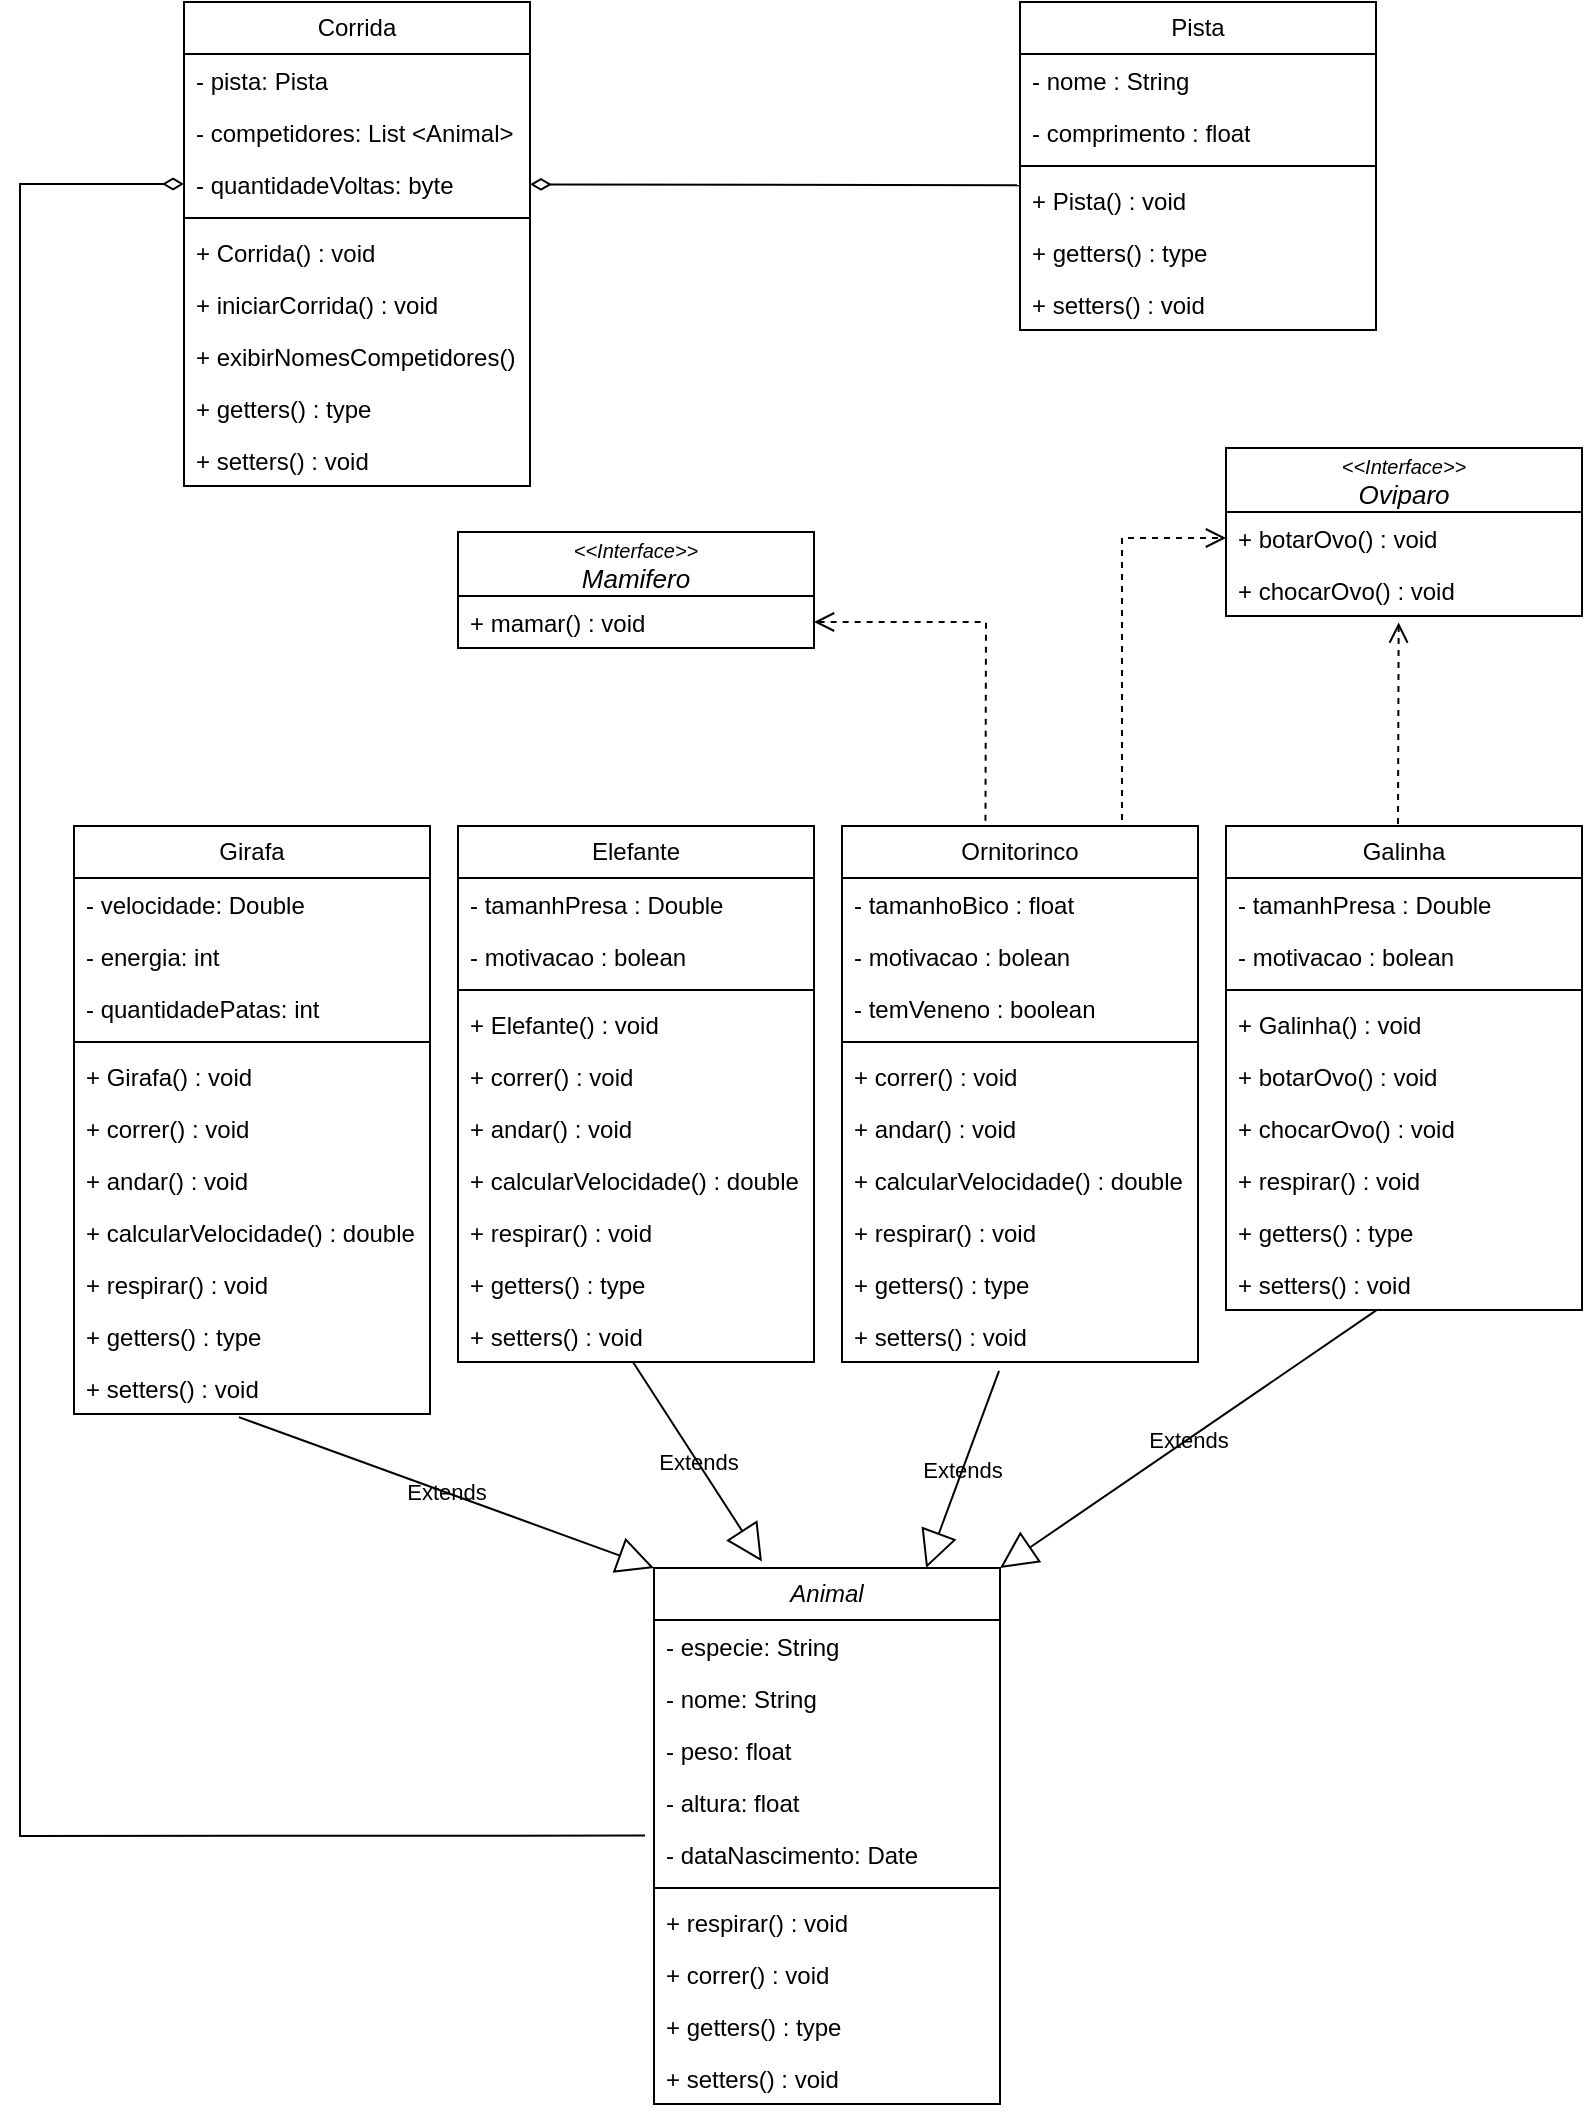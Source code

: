 <mxfile version="21.5.0" type="github">
  <diagram name="Página-1" id="-nt99E7DfNi-NXTgd74f">
    <mxGraphModel dx="907" dy="642" grid="0" gridSize="10" guides="1" tooltips="1" connect="1" arrows="1" fold="1" page="1" pageScale="1" pageWidth="827" pageHeight="1169" math="0" shadow="0">
      <root>
        <mxCell id="0" />
        <mxCell id="1" parent="0" />
        <mxCell id="qIQ-9YCfnK04-uhMg4X3-2" value="Corrida" style="swimlane;fontStyle=0;childLayout=stackLayout;horizontal=1;startSize=26;fillColor=none;horizontalStack=0;resizeParent=1;resizeParentMax=0;resizeLast=0;collapsible=1;marginBottom=0;whiteSpace=wrap;html=1;" vertex="1" parent="1">
          <mxGeometry x="94" y="12" width="173" height="242" as="geometry" />
        </mxCell>
        <mxCell id="qIQ-9YCfnK04-uhMg4X3-3" value="- pista: Pista" style="text;strokeColor=none;fillColor=none;align=left;verticalAlign=top;spacingLeft=4;spacingRight=4;overflow=hidden;rotatable=0;points=[[0,0.5],[1,0.5]];portConstraint=eastwest;whiteSpace=wrap;html=1;" vertex="1" parent="qIQ-9YCfnK04-uhMg4X3-2">
          <mxGeometry y="26" width="173" height="26" as="geometry" />
        </mxCell>
        <mxCell id="qIQ-9YCfnK04-uhMg4X3-4" value="- competidores: List &amp;lt;Animal&amp;gt;" style="text;strokeColor=none;fillColor=none;align=left;verticalAlign=top;spacingLeft=4;spacingRight=4;overflow=hidden;rotatable=0;points=[[0,0.5],[1,0.5]];portConstraint=eastwest;whiteSpace=wrap;html=1;" vertex="1" parent="qIQ-9YCfnK04-uhMg4X3-2">
          <mxGeometry y="52" width="173" height="26" as="geometry" />
        </mxCell>
        <mxCell id="qIQ-9YCfnK04-uhMg4X3-5" value="- quantidadeVoltas: byte" style="text;strokeColor=none;fillColor=none;align=left;verticalAlign=top;spacingLeft=4;spacingRight=4;overflow=hidden;rotatable=0;points=[[0,0.5],[1,0.5]];portConstraint=eastwest;whiteSpace=wrap;html=1;" vertex="1" parent="qIQ-9YCfnK04-uhMg4X3-2">
          <mxGeometry y="78" width="173" height="26" as="geometry" />
        </mxCell>
        <mxCell id="qIQ-9YCfnK04-uhMg4X3-8" value="" style="line;strokeWidth=1;fillColor=none;align=left;verticalAlign=middle;spacingTop=-1;spacingLeft=3;spacingRight=3;rotatable=0;labelPosition=right;points=[];portConstraint=eastwest;strokeColor=inherit;" vertex="1" parent="qIQ-9YCfnK04-uhMg4X3-2">
          <mxGeometry y="104" width="173" height="8" as="geometry" />
        </mxCell>
        <mxCell id="qIQ-9YCfnK04-uhMg4X3-17" value="+ Corrida()&amp;nbsp;: void" style="text;strokeColor=none;fillColor=none;align=left;verticalAlign=top;spacingLeft=4;spacingRight=4;overflow=hidden;rotatable=0;points=[[0,0.5],[1,0.5]];portConstraint=eastwest;whiteSpace=wrap;html=1;" vertex="1" parent="qIQ-9YCfnK04-uhMg4X3-2">
          <mxGeometry y="112" width="173" height="26" as="geometry" />
        </mxCell>
        <mxCell id="qIQ-9YCfnK04-uhMg4X3-18" value="+ iniciarCorrida()&amp;nbsp;: void" style="text;strokeColor=none;fillColor=none;align=left;verticalAlign=top;spacingLeft=4;spacingRight=4;overflow=hidden;rotatable=0;points=[[0,0.5],[1,0.5]];portConstraint=eastwest;whiteSpace=wrap;html=1;" vertex="1" parent="qIQ-9YCfnK04-uhMg4X3-2">
          <mxGeometry y="138" width="173" height="26" as="geometry" />
        </mxCell>
        <mxCell id="qIQ-9YCfnK04-uhMg4X3-25" value="+ exibirNomesCompetidores()" style="text;strokeColor=none;fillColor=none;align=left;verticalAlign=top;spacingLeft=4;spacingRight=4;overflow=hidden;rotatable=0;points=[[0,0.5],[1,0.5]];portConstraint=eastwest;whiteSpace=wrap;html=1;" vertex="1" parent="qIQ-9YCfnK04-uhMg4X3-2">
          <mxGeometry y="164" width="173" height="26" as="geometry" />
        </mxCell>
        <mxCell id="qIQ-9YCfnK04-uhMg4X3-26" value="+ getters()&amp;nbsp;: type" style="text;strokeColor=none;fillColor=none;align=left;verticalAlign=top;spacingLeft=4;spacingRight=4;overflow=hidden;rotatable=0;points=[[0,0.5],[1,0.5]];portConstraint=eastwest;whiteSpace=wrap;html=1;" vertex="1" parent="qIQ-9YCfnK04-uhMg4X3-2">
          <mxGeometry y="190" width="173" height="26" as="geometry" />
        </mxCell>
        <mxCell id="qIQ-9YCfnK04-uhMg4X3-27" value="+ setters()&amp;nbsp;: void" style="text;strokeColor=none;fillColor=none;align=left;verticalAlign=top;spacingLeft=4;spacingRight=4;overflow=hidden;rotatable=0;points=[[0,0.5],[1,0.5]];portConstraint=eastwest;whiteSpace=wrap;html=1;" vertex="1" parent="qIQ-9YCfnK04-uhMg4X3-2">
          <mxGeometry y="216" width="173" height="26" as="geometry" />
        </mxCell>
        <mxCell id="qIQ-9YCfnK04-uhMg4X3-28" value="&lt;i&gt;Animal&lt;/i&gt;" style="swimlane;fontStyle=0;childLayout=stackLayout;horizontal=1;startSize=26;fillColor=none;horizontalStack=0;resizeParent=1;resizeParentMax=0;resizeLast=0;collapsible=1;marginBottom=0;whiteSpace=wrap;html=1;" vertex="1" parent="1">
          <mxGeometry x="329" y="795" width="173" height="268" as="geometry" />
        </mxCell>
        <mxCell id="qIQ-9YCfnK04-uhMg4X3-29" value="- especie: String" style="text;strokeColor=none;fillColor=none;align=left;verticalAlign=top;spacingLeft=4;spacingRight=4;overflow=hidden;rotatable=0;points=[[0,0.5],[1,0.5]];portConstraint=eastwest;whiteSpace=wrap;html=1;" vertex="1" parent="qIQ-9YCfnK04-uhMg4X3-28">
          <mxGeometry y="26" width="173" height="26" as="geometry" />
        </mxCell>
        <mxCell id="qIQ-9YCfnK04-uhMg4X3-30" value="- nome: String" style="text;strokeColor=none;fillColor=none;align=left;verticalAlign=top;spacingLeft=4;spacingRight=4;overflow=hidden;rotatable=0;points=[[0,0.5],[1,0.5]];portConstraint=eastwest;whiteSpace=wrap;html=1;" vertex="1" parent="qIQ-9YCfnK04-uhMg4X3-28">
          <mxGeometry y="52" width="173" height="26" as="geometry" />
        </mxCell>
        <mxCell id="qIQ-9YCfnK04-uhMg4X3-31" value="- peso: float" style="text;strokeColor=none;fillColor=none;align=left;verticalAlign=top;spacingLeft=4;spacingRight=4;overflow=hidden;rotatable=0;points=[[0,0.5],[1,0.5]];portConstraint=eastwest;whiteSpace=wrap;html=1;" vertex="1" parent="qIQ-9YCfnK04-uhMg4X3-28">
          <mxGeometry y="78" width="173" height="26" as="geometry" />
        </mxCell>
        <mxCell id="qIQ-9YCfnK04-uhMg4X3-33" value="- altura: float" style="text;strokeColor=none;fillColor=none;align=left;verticalAlign=top;spacingLeft=4;spacingRight=4;overflow=hidden;rotatable=0;points=[[0,0.5],[1,0.5]];portConstraint=eastwest;whiteSpace=wrap;html=1;" vertex="1" parent="qIQ-9YCfnK04-uhMg4X3-28">
          <mxGeometry y="104" width="173" height="26" as="geometry" />
        </mxCell>
        <mxCell id="qIQ-9YCfnK04-uhMg4X3-34" value="- dataNascimento: Date" style="text;strokeColor=none;fillColor=none;align=left;verticalAlign=top;spacingLeft=4;spacingRight=4;overflow=hidden;rotatable=0;points=[[0,0.5],[1,0.5]];portConstraint=eastwest;whiteSpace=wrap;html=1;" vertex="1" parent="qIQ-9YCfnK04-uhMg4X3-28">
          <mxGeometry y="130" width="173" height="26" as="geometry" />
        </mxCell>
        <mxCell id="qIQ-9YCfnK04-uhMg4X3-32" value="" style="line;strokeWidth=1;fillColor=none;align=left;verticalAlign=middle;spacingTop=-1;spacingLeft=3;spacingRight=3;rotatable=0;labelPosition=right;points=[];portConstraint=eastwest;strokeColor=inherit;" vertex="1" parent="qIQ-9YCfnK04-uhMg4X3-28">
          <mxGeometry y="156" width="173" height="8" as="geometry" />
        </mxCell>
        <mxCell id="qIQ-9YCfnK04-uhMg4X3-35" value="+ respirar()&amp;nbsp;: void" style="text;strokeColor=none;fillColor=none;align=left;verticalAlign=top;spacingLeft=4;spacingRight=4;overflow=hidden;rotatable=0;points=[[0,0.5],[1,0.5]];portConstraint=eastwest;whiteSpace=wrap;html=1;" vertex="1" parent="qIQ-9YCfnK04-uhMg4X3-28">
          <mxGeometry y="164" width="173" height="26" as="geometry" />
        </mxCell>
        <mxCell id="qIQ-9YCfnK04-uhMg4X3-36" value="+ correr()&amp;nbsp;: void" style="text;strokeColor=none;fillColor=none;align=left;verticalAlign=top;spacingLeft=4;spacingRight=4;overflow=hidden;rotatable=0;points=[[0,0.5],[1,0.5]];portConstraint=eastwest;whiteSpace=wrap;html=1;" vertex="1" parent="qIQ-9YCfnK04-uhMg4X3-28">
          <mxGeometry y="190" width="173" height="26" as="geometry" />
        </mxCell>
        <mxCell id="qIQ-9YCfnK04-uhMg4X3-37" value="+ getters() : type" style="text;strokeColor=none;fillColor=none;align=left;verticalAlign=top;spacingLeft=4;spacingRight=4;overflow=hidden;rotatable=0;points=[[0,0.5],[1,0.5]];portConstraint=eastwest;whiteSpace=wrap;html=1;" vertex="1" parent="qIQ-9YCfnK04-uhMg4X3-28">
          <mxGeometry y="216" width="173" height="26" as="geometry" />
        </mxCell>
        <mxCell id="qIQ-9YCfnK04-uhMg4X3-38" value="+ setters()&amp;nbsp;: void" style="text;strokeColor=none;fillColor=none;align=left;verticalAlign=top;spacingLeft=4;spacingRight=4;overflow=hidden;rotatable=0;points=[[0,0.5],[1,0.5]];portConstraint=eastwest;whiteSpace=wrap;html=1;" vertex="1" parent="qIQ-9YCfnK04-uhMg4X3-28">
          <mxGeometry y="242" width="173" height="26" as="geometry" />
        </mxCell>
        <mxCell id="qIQ-9YCfnK04-uhMg4X3-39" value="Girafa" style="swimlane;fontStyle=0;childLayout=stackLayout;horizontal=1;startSize=26;fillColor=none;horizontalStack=0;resizeParent=1;resizeParentMax=0;resizeLast=0;collapsible=1;marginBottom=0;whiteSpace=wrap;html=1;" vertex="1" parent="1">
          <mxGeometry x="39" y="424" width="178" height="294" as="geometry" />
        </mxCell>
        <mxCell id="qIQ-9YCfnK04-uhMg4X3-40" value="- velocidade: Double" style="text;strokeColor=none;fillColor=none;align=left;verticalAlign=top;spacingLeft=4;spacingRight=4;overflow=hidden;rotatable=0;points=[[0,0.5],[1,0.5]];portConstraint=eastwest;whiteSpace=wrap;html=1;" vertex="1" parent="qIQ-9YCfnK04-uhMg4X3-39">
          <mxGeometry y="26" width="178" height="26" as="geometry" />
        </mxCell>
        <mxCell id="qIQ-9YCfnK04-uhMg4X3-41" value="- energia: int" style="text;strokeColor=none;fillColor=none;align=left;verticalAlign=top;spacingLeft=4;spacingRight=4;overflow=hidden;rotatable=0;points=[[0,0.5],[1,0.5]];portConstraint=eastwest;whiteSpace=wrap;html=1;" vertex="1" parent="qIQ-9YCfnK04-uhMg4X3-39">
          <mxGeometry y="52" width="178" height="26" as="geometry" />
        </mxCell>
        <mxCell id="qIQ-9YCfnK04-uhMg4X3-42" value="- quantidadePatas: int" style="text;strokeColor=none;fillColor=none;align=left;verticalAlign=top;spacingLeft=4;spacingRight=4;overflow=hidden;rotatable=0;points=[[0,0.5],[1,0.5]];portConstraint=eastwest;whiteSpace=wrap;html=1;" vertex="1" parent="qIQ-9YCfnK04-uhMg4X3-39">
          <mxGeometry y="78" width="178" height="26" as="geometry" />
        </mxCell>
        <mxCell id="qIQ-9YCfnK04-uhMg4X3-43" value="" style="line;strokeWidth=1;fillColor=none;align=left;verticalAlign=middle;spacingTop=-1;spacingLeft=3;spacingRight=3;rotatable=0;labelPosition=right;points=[];portConstraint=eastwest;strokeColor=inherit;" vertex="1" parent="qIQ-9YCfnK04-uhMg4X3-39">
          <mxGeometry y="104" width="178" height="8" as="geometry" />
        </mxCell>
        <mxCell id="qIQ-9YCfnK04-uhMg4X3-44" value="+ Girafa()&amp;nbsp;: void" style="text;strokeColor=none;fillColor=none;align=left;verticalAlign=top;spacingLeft=4;spacingRight=4;overflow=hidden;rotatable=0;points=[[0,0.5],[1,0.5]];portConstraint=eastwest;whiteSpace=wrap;html=1;" vertex="1" parent="qIQ-9YCfnK04-uhMg4X3-39">
          <mxGeometry y="112" width="178" height="26" as="geometry" />
        </mxCell>
        <mxCell id="qIQ-9YCfnK04-uhMg4X3-45" value="+ correr()&amp;nbsp;: void" style="text;strokeColor=none;fillColor=none;align=left;verticalAlign=top;spacingLeft=4;spacingRight=4;overflow=hidden;rotatable=0;points=[[0,0.5],[1,0.5]];portConstraint=eastwest;whiteSpace=wrap;html=1;" vertex="1" parent="qIQ-9YCfnK04-uhMg4X3-39">
          <mxGeometry y="138" width="178" height="26" as="geometry" />
        </mxCell>
        <mxCell id="qIQ-9YCfnK04-uhMg4X3-46" value="+ andar() : void" style="text;strokeColor=none;fillColor=none;align=left;verticalAlign=top;spacingLeft=4;spacingRight=4;overflow=hidden;rotatable=0;points=[[0,0.5],[1,0.5]];portConstraint=eastwest;whiteSpace=wrap;html=1;" vertex="1" parent="qIQ-9YCfnK04-uhMg4X3-39">
          <mxGeometry y="164" width="178" height="26" as="geometry" />
        </mxCell>
        <mxCell id="qIQ-9YCfnK04-uhMg4X3-47" value="+ calcularVelocidade() : double" style="text;strokeColor=none;fillColor=none;align=left;verticalAlign=top;spacingLeft=4;spacingRight=4;overflow=hidden;rotatable=0;points=[[0,0.5],[1,0.5]];portConstraint=eastwest;whiteSpace=wrap;html=1;" vertex="1" parent="qIQ-9YCfnK04-uhMg4X3-39">
          <mxGeometry y="190" width="178" height="26" as="geometry" />
        </mxCell>
        <mxCell id="qIQ-9YCfnK04-uhMg4X3-48" value="+ respirar()&amp;nbsp;: void" style="text;strokeColor=none;fillColor=none;align=left;verticalAlign=top;spacingLeft=4;spacingRight=4;overflow=hidden;rotatable=0;points=[[0,0.5],[1,0.5]];portConstraint=eastwest;whiteSpace=wrap;html=1;" vertex="1" parent="qIQ-9YCfnK04-uhMg4X3-39">
          <mxGeometry y="216" width="178" height="26" as="geometry" />
        </mxCell>
        <mxCell id="qIQ-9YCfnK04-uhMg4X3-61" value="+ getters()&amp;nbsp;: type" style="text;strokeColor=none;fillColor=none;align=left;verticalAlign=top;spacingLeft=4;spacingRight=4;overflow=hidden;rotatable=0;points=[[0,0.5],[1,0.5]];portConstraint=eastwest;whiteSpace=wrap;html=1;" vertex="1" parent="qIQ-9YCfnK04-uhMg4X3-39">
          <mxGeometry y="242" width="178" height="26" as="geometry" />
        </mxCell>
        <mxCell id="qIQ-9YCfnK04-uhMg4X3-62" value="+ setters()&amp;nbsp;: void" style="text;strokeColor=none;fillColor=none;align=left;verticalAlign=top;spacingLeft=4;spacingRight=4;overflow=hidden;rotatable=0;points=[[0,0.5],[1,0.5]];portConstraint=eastwest;whiteSpace=wrap;html=1;" vertex="1" parent="qIQ-9YCfnK04-uhMg4X3-39">
          <mxGeometry y="268" width="178" height="26" as="geometry" />
        </mxCell>
        <mxCell id="qIQ-9YCfnK04-uhMg4X3-49" value="Elefante" style="swimlane;fontStyle=0;childLayout=stackLayout;horizontal=1;startSize=26;fillColor=none;horizontalStack=0;resizeParent=1;resizeParentMax=0;resizeLast=0;collapsible=1;marginBottom=0;whiteSpace=wrap;html=1;" vertex="1" parent="1">
          <mxGeometry x="231" y="424" width="178" height="268" as="geometry" />
        </mxCell>
        <mxCell id="qIQ-9YCfnK04-uhMg4X3-50" value="- tamanhPresa : Double" style="text;strokeColor=none;fillColor=none;align=left;verticalAlign=top;spacingLeft=4;spacingRight=4;overflow=hidden;rotatable=0;points=[[0,0.5],[1,0.5]];portConstraint=eastwest;whiteSpace=wrap;html=1;" vertex="1" parent="qIQ-9YCfnK04-uhMg4X3-49">
          <mxGeometry y="26" width="178" height="26" as="geometry" />
        </mxCell>
        <mxCell id="qIQ-9YCfnK04-uhMg4X3-51" value="- motivacao : bolean" style="text;strokeColor=none;fillColor=none;align=left;verticalAlign=top;spacingLeft=4;spacingRight=4;overflow=hidden;rotatable=0;points=[[0,0.5],[1,0.5]];portConstraint=eastwest;whiteSpace=wrap;html=1;" vertex="1" parent="qIQ-9YCfnK04-uhMg4X3-49">
          <mxGeometry y="52" width="178" height="26" as="geometry" />
        </mxCell>
        <mxCell id="qIQ-9YCfnK04-uhMg4X3-53" value="" style="line;strokeWidth=1;fillColor=none;align=left;verticalAlign=middle;spacingTop=-1;spacingLeft=3;spacingRight=3;rotatable=0;labelPosition=right;points=[];portConstraint=eastwest;strokeColor=inherit;" vertex="1" parent="qIQ-9YCfnK04-uhMg4X3-49">
          <mxGeometry y="78" width="178" height="8" as="geometry" />
        </mxCell>
        <mxCell id="qIQ-9YCfnK04-uhMg4X3-54" value="+ Elefante()&amp;nbsp;: void" style="text;strokeColor=none;fillColor=none;align=left;verticalAlign=top;spacingLeft=4;spacingRight=4;overflow=hidden;rotatable=0;points=[[0,0.5],[1,0.5]];portConstraint=eastwest;whiteSpace=wrap;html=1;" vertex="1" parent="qIQ-9YCfnK04-uhMg4X3-49">
          <mxGeometry y="86" width="178" height="26" as="geometry" />
        </mxCell>
        <mxCell id="qIQ-9YCfnK04-uhMg4X3-55" value="+ correr()&amp;nbsp;: void" style="text;strokeColor=none;fillColor=none;align=left;verticalAlign=top;spacingLeft=4;spacingRight=4;overflow=hidden;rotatable=0;points=[[0,0.5],[1,0.5]];portConstraint=eastwest;whiteSpace=wrap;html=1;" vertex="1" parent="qIQ-9YCfnK04-uhMg4X3-49">
          <mxGeometry y="112" width="178" height="26" as="geometry" />
        </mxCell>
        <mxCell id="qIQ-9YCfnK04-uhMg4X3-56" value="+ andar() : void" style="text;strokeColor=none;fillColor=none;align=left;verticalAlign=top;spacingLeft=4;spacingRight=4;overflow=hidden;rotatable=0;points=[[0,0.5],[1,0.5]];portConstraint=eastwest;whiteSpace=wrap;html=1;" vertex="1" parent="qIQ-9YCfnK04-uhMg4X3-49">
          <mxGeometry y="138" width="178" height="26" as="geometry" />
        </mxCell>
        <mxCell id="qIQ-9YCfnK04-uhMg4X3-57" value="+ calcularVelocidade() : double" style="text;strokeColor=none;fillColor=none;align=left;verticalAlign=top;spacingLeft=4;spacingRight=4;overflow=hidden;rotatable=0;points=[[0,0.5],[1,0.5]];portConstraint=eastwest;whiteSpace=wrap;html=1;" vertex="1" parent="qIQ-9YCfnK04-uhMg4X3-49">
          <mxGeometry y="164" width="178" height="26" as="geometry" />
        </mxCell>
        <mxCell id="qIQ-9YCfnK04-uhMg4X3-58" value="+ respirar()&amp;nbsp;: void" style="text;strokeColor=none;fillColor=none;align=left;verticalAlign=top;spacingLeft=4;spacingRight=4;overflow=hidden;rotatable=0;points=[[0,0.5],[1,0.5]];portConstraint=eastwest;whiteSpace=wrap;html=1;" vertex="1" parent="qIQ-9YCfnK04-uhMg4X3-49">
          <mxGeometry y="190" width="178" height="26" as="geometry" />
        </mxCell>
        <mxCell id="qIQ-9YCfnK04-uhMg4X3-59" value="+ getters()&amp;nbsp;: type" style="text;strokeColor=none;fillColor=none;align=left;verticalAlign=top;spacingLeft=4;spacingRight=4;overflow=hidden;rotatable=0;points=[[0,0.5],[1,0.5]];portConstraint=eastwest;whiteSpace=wrap;html=1;" vertex="1" parent="qIQ-9YCfnK04-uhMg4X3-49">
          <mxGeometry y="216" width="178" height="26" as="geometry" />
        </mxCell>
        <mxCell id="qIQ-9YCfnK04-uhMg4X3-60" value="+ setters()&amp;nbsp;: void" style="text;strokeColor=none;fillColor=none;align=left;verticalAlign=top;spacingLeft=4;spacingRight=4;overflow=hidden;rotatable=0;points=[[0,0.5],[1,0.5]];portConstraint=eastwest;whiteSpace=wrap;html=1;" vertex="1" parent="qIQ-9YCfnK04-uhMg4X3-49">
          <mxGeometry y="242" width="178" height="26" as="geometry" />
        </mxCell>
        <mxCell id="qIQ-9YCfnK04-uhMg4X3-64" value="Galinha" style="swimlane;fontStyle=0;childLayout=stackLayout;horizontal=1;startSize=26;fillColor=none;horizontalStack=0;resizeParent=1;resizeParentMax=0;resizeLast=0;collapsible=1;marginBottom=0;whiteSpace=wrap;html=1;" vertex="1" parent="1">
          <mxGeometry x="615" y="424" width="178" height="242" as="geometry" />
        </mxCell>
        <mxCell id="qIQ-9YCfnK04-uhMg4X3-65" value="- tamanhPresa : Double" style="text;strokeColor=none;fillColor=none;align=left;verticalAlign=top;spacingLeft=4;spacingRight=4;overflow=hidden;rotatable=0;points=[[0,0.5],[1,0.5]];portConstraint=eastwest;whiteSpace=wrap;html=1;" vertex="1" parent="qIQ-9YCfnK04-uhMg4X3-64">
          <mxGeometry y="26" width="178" height="26" as="geometry" />
        </mxCell>
        <mxCell id="qIQ-9YCfnK04-uhMg4X3-66" value="- motivacao : bolean" style="text;strokeColor=none;fillColor=none;align=left;verticalAlign=top;spacingLeft=4;spacingRight=4;overflow=hidden;rotatable=0;points=[[0,0.5],[1,0.5]];portConstraint=eastwest;whiteSpace=wrap;html=1;" vertex="1" parent="qIQ-9YCfnK04-uhMg4X3-64">
          <mxGeometry y="52" width="178" height="26" as="geometry" />
        </mxCell>
        <mxCell id="qIQ-9YCfnK04-uhMg4X3-67" value="" style="line;strokeWidth=1;fillColor=none;align=left;verticalAlign=middle;spacingTop=-1;spacingLeft=3;spacingRight=3;rotatable=0;labelPosition=right;points=[];portConstraint=eastwest;strokeColor=inherit;" vertex="1" parent="qIQ-9YCfnK04-uhMg4X3-64">
          <mxGeometry y="78" width="178" height="8" as="geometry" />
        </mxCell>
        <mxCell id="qIQ-9YCfnK04-uhMg4X3-68" value="+ Galinha()&amp;nbsp;: void" style="text;strokeColor=none;fillColor=none;align=left;verticalAlign=top;spacingLeft=4;spacingRight=4;overflow=hidden;rotatable=0;points=[[0,0.5],[1,0.5]];portConstraint=eastwest;whiteSpace=wrap;html=1;" vertex="1" parent="qIQ-9YCfnK04-uhMg4X3-64">
          <mxGeometry y="86" width="178" height="26" as="geometry" />
        </mxCell>
        <mxCell id="qIQ-9YCfnK04-uhMg4X3-69" value="+ botarOvo()&amp;nbsp;: void" style="text;strokeColor=none;fillColor=none;align=left;verticalAlign=top;spacingLeft=4;spacingRight=4;overflow=hidden;rotatable=0;points=[[0,0.5],[1,0.5]];portConstraint=eastwest;whiteSpace=wrap;html=1;" vertex="1" parent="qIQ-9YCfnK04-uhMg4X3-64">
          <mxGeometry y="112" width="178" height="26" as="geometry" />
        </mxCell>
        <mxCell id="qIQ-9YCfnK04-uhMg4X3-70" value="+ chocarOvo() : void" style="text;strokeColor=none;fillColor=none;align=left;verticalAlign=top;spacingLeft=4;spacingRight=4;overflow=hidden;rotatable=0;points=[[0,0.5],[1,0.5]];portConstraint=eastwest;whiteSpace=wrap;html=1;" vertex="1" parent="qIQ-9YCfnK04-uhMg4X3-64">
          <mxGeometry y="138" width="178" height="26" as="geometry" />
        </mxCell>
        <mxCell id="qIQ-9YCfnK04-uhMg4X3-72" value="+ respirar()&amp;nbsp;: void" style="text;strokeColor=none;fillColor=none;align=left;verticalAlign=top;spacingLeft=4;spacingRight=4;overflow=hidden;rotatable=0;points=[[0,0.5],[1,0.5]];portConstraint=eastwest;whiteSpace=wrap;html=1;" vertex="1" parent="qIQ-9YCfnK04-uhMg4X3-64">
          <mxGeometry y="164" width="178" height="26" as="geometry" />
        </mxCell>
        <mxCell id="qIQ-9YCfnK04-uhMg4X3-73" value="+ getters()&amp;nbsp;: type" style="text;strokeColor=none;fillColor=none;align=left;verticalAlign=top;spacingLeft=4;spacingRight=4;overflow=hidden;rotatable=0;points=[[0,0.5],[1,0.5]];portConstraint=eastwest;whiteSpace=wrap;html=1;" vertex="1" parent="qIQ-9YCfnK04-uhMg4X3-64">
          <mxGeometry y="190" width="178" height="26" as="geometry" />
        </mxCell>
        <mxCell id="qIQ-9YCfnK04-uhMg4X3-74" value="+ setters()&amp;nbsp;: void" style="text;strokeColor=none;fillColor=none;align=left;verticalAlign=top;spacingLeft=4;spacingRight=4;overflow=hidden;rotatable=0;points=[[0,0.5],[1,0.5]];portConstraint=eastwest;whiteSpace=wrap;html=1;" vertex="1" parent="qIQ-9YCfnK04-uhMg4X3-64">
          <mxGeometry y="216" width="178" height="26" as="geometry" />
        </mxCell>
        <mxCell id="qIQ-9YCfnK04-uhMg4X3-75" value="&lt;i&gt;&lt;font style=&quot;&quot;&gt;&lt;span style=&quot;font-size: 10px;&quot;&gt;&amp;lt;&amp;lt;Interface&amp;gt;&amp;gt;&lt;/span&gt;&lt;br&gt;&lt;font style=&quot;font-size: 13px;&quot;&gt;Oviparo&lt;/font&gt;&lt;br&gt;&lt;/font&gt;&lt;/i&gt;" style="swimlane;fontStyle=0;childLayout=stackLayout;horizontal=1;startSize=32;fillColor=none;horizontalStack=0;resizeParent=1;resizeParentMax=0;resizeLast=0;collapsible=1;marginBottom=0;whiteSpace=wrap;html=1;" vertex="1" parent="1">
          <mxGeometry x="615" y="235" width="178" height="84" as="geometry">
            <mxRectangle x="536" y="746" width="110" height="26" as="alternateBounds" />
          </mxGeometry>
        </mxCell>
        <mxCell id="qIQ-9YCfnK04-uhMg4X3-79" value="+ botarOvo()&amp;nbsp;: void" style="text;strokeColor=none;fillColor=none;align=left;verticalAlign=top;spacingLeft=4;spacingRight=4;overflow=hidden;rotatable=0;points=[[0,0.5],[1,0.5]];portConstraint=eastwest;whiteSpace=wrap;html=1;" vertex="1" parent="qIQ-9YCfnK04-uhMg4X3-75">
          <mxGeometry y="32" width="178" height="26" as="geometry" />
        </mxCell>
        <mxCell id="qIQ-9YCfnK04-uhMg4X3-80" value="+ chocarOvo()&amp;nbsp;: void" style="text;strokeColor=none;fillColor=none;align=left;verticalAlign=top;spacingLeft=4;spacingRight=4;overflow=hidden;rotatable=0;points=[[0,0.5],[1,0.5]];portConstraint=eastwest;whiteSpace=wrap;html=1;" vertex="1" parent="qIQ-9YCfnK04-uhMg4X3-75">
          <mxGeometry y="58" width="178" height="26" as="geometry" />
        </mxCell>
        <mxCell id="qIQ-9YCfnK04-uhMg4X3-97" value="Ornitorinco" style="swimlane;fontStyle=0;childLayout=stackLayout;horizontal=1;startSize=26;fillColor=none;horizontalStack=0;resizeParent=1;resizeParentMax=0;resizeLast=0;collapsible=1;marginBottom=0;whiteSpace=wrap;html=1;" vertex="1" parent="1">
          <mxGeometry x="423" y="424" width="178" height="268" as="geometry" />
        </mxCell>
        <mxCell id="qIQ-9YCfnK04-uhMg4X3-98" value="- tamanhoBico : float" style="text;strokeColor=none;fillColor=none;align=left;verticalAlign=top;spacingLeft=4;spacingRight=4;overflow=hidden;rotatable=0;points=[[0,0.5],[1,0.5]];portConstraint=eastwest;whiteSpace=wrap;html=1;" vertex="1" parent="qIQ-9YCfnK04-uhMg4X3-97">
          <mxGeometry y="26" width="178" height="26" as="geometry" />
        </mxCell>
        <mxCell id="qIQ-9YCfnK04-uhMg4X3-99" value="- motivacao : bolean" style="text;strokeColor=none;fillColor=none;align=left;verticalAlign=top;spacingLeft=4;spacingRight=4;overflow=hidden;rotatable=0;points=[[0,0.5],[1,0.5]];portConstraint=eastwest;whiteSpace=wrap;html=1;" vertex="1" parent="qIQ-9YCfnK04-uhMg4X3-97">
          <mxGeometry y="52" width="178" height="26" as="geometry" />
        </mxCell>
        <mxCell id="qIQ-9YCfnK04-uhMg4X3-101" value="- temVeneno : boolean" style="text;strokeColor=none;fillColor=none;align=left;verticalAlign=top;spacingLeft=4;spacingRight=4;overflow=hidden;rotatable=0;points=[[0,0.5],[1,0.5]];portConstraint=eastwest;whiteSpace=wrap;html=1;" vertex="1" parent="qIQ-9YCfnK04-uhMg4X3-97">
          <mxGeometry y="78" width="178" height="26" as="geometry" />
        </mxCell>
        <mxCell id="qIQ-9YCfnK04-uhMg4X3-100" value="" style="line;strokeWidth=1;fillColor=none;align=left;verticalAlign=middle;spacingTop=-1;spacingLeft=3;spacingRight=3;rotatable=0;labelPosition=right;points=[];portConstraint=eastwest;strokeColor=inherit;" vertex="1" parent="qIQ-9YCfnK04-uhMg4X3-97">
          <mxGeometry y="104" width="178" height="8" as="geometry" />
        </mxCell>
        <mxCell id="qIQ-9YCfnK04-uhMg4X3-102" value="+ correr()&amp;nbsp;: void" style="text;strokeColor=none;fillColor=none;align=left;verticalAlign=top;spacingLeft=4;spacingRight=4;overflow=hidden;rotatable=0;points=[[0,0.5],[1,0.5]];portConstraint=eastwest;whiteSpace=wrap;html=1;" vertex="1" parent="qIQ-9YCfnK04-uhMg4X3-97">
          <mxGeometry y="112" width="178" height="26" as="geometry" />
        </mxCell>
        <mxCell id="qIQ-9YCfnK04-uhMg4X3-103" value="+ andar() : void" style="text;strokeColor=none;fillColor=none;align=left;verticalAlign=top;spacingLeft=4;spacingRight=4;overflow=hidden;rotatable=0;points=[[0,0.5],[1,0.5]];portConstraint=eastwest;whiteSpace=wrap;html=1;" vertex="1" parent="qIQ-9YCfnK04-uhMg4X3-97">
          <mxGeometry y="138" width="178" height="26" as="geometry" />
        </mxCell>
        <mxCell id="qIQ-9YCfnK04-uhMg4X3-104" value="+ calcularVelocidade() : double" style="text;strokeColor=none;fillColor=none;align=left;verticalAlign=top;spacingLeft=4;spacingRight=4;overflow=hidden;rotatable=0;points=[[0,0.5],[1,0.5]];portConstraint=eastwest;whiteSpace=wrap;html=1;" vertex="1" parent="qIQ-9YCfnK04-uhMg4X3-97">
          <mxGeometry y="164" width="178" height="26" as="geometry" />
        </mxCell>
        <mxCell id="qIQ-9YCfnK04-uhMg4X3-105" value="+ respirar()&amp;nbsp;: void" style="text;strokeColor=none;fillColor=none;align=left;verticalAlign=top;spacingLeft=4;spacingRight=4;overflow=hidden;rotatable=0;points=[[0,0.5],[1,0.5]];portConstraint=eastwest;whiteSpace=wrap;html=1;" vertex="1" parent="qIQ-9YCfnK04-uhMg4X3-97">
          <mxGeometry y="190" width="178" height="26" as="geometry" />
        </mxCell>
        <mxCell id="qIQ-9YCfnK04-uhMg4X3-106" value="+ getters()&amp;nbsp;: type" style="text;strokeColor=none;fillColor=none;align=left;verticalAlign=top;spacingLeft=4;spacingRight=4;overflow=hidden;rotatable=0;points=[[0,0.5],[1,0.5]];portConstraint=eastwest;whiteSpace=wrap;html=1;" vertex="1" parent="qIQ-9YCfnK04-uhMg4X3-97">
          <mxGeometry y="216" width="178" height="26" as="geometry" />
        </mxCell>
        <mxCell id="qIQ-9YCfnK04-uhMg4X3-107" value="+ setters()&amp;nbsp;: void" style="text;strokeColor=none;fillColor=none;align=left;verticalAlign=top;spacingLeft=4;spacingRight=4;overflow=hidden;rotatable=0;points=[[0,0.5],[1,0.5]];portConstraint=eastwest;whiteSpace=wrap;html=1;" vertex="1" parent="qIQ-9YCfnK04-uhMg4X3-97">
          <mxGeometry y="242" width="178" height="26" as="geometry" />
        </mxCell>
        <mxCell id="qIQ-9YCfnK04-uhMg4X3-111" value="Pista" style="swimlane;fontStyle=0;childLayout=stackLayout;horizontal=1;startSize=26;fillColor=none;horizontalStack=0;resizeParent=1;resizeParentMax=0;resizeLast=0;collapsible=1;marginBottom=0;whiteSpace=wrap;html=1;" vertex="1" parent="1">
          <mxGeometry x="512" y="12" width="178" height="164" as="geometry" />
        </mxCell>
        <mxCell id="qIQ-9YCfnK04-uhMg4X3-112" value="- nome : String" style="text;strokeColor=none;fillColor=none;align=left;verticalAlign=top;spacingLeft=4;spacingRight=4;overflow=hidden;rotatable=0;points=[[0,0.5],[1,0.5]];portConstraint=eastwest;whiteSpace=wrap;html=1;" vertex="1" parent="qIQ-9YCfnK04-uhMg4X3-111">
          <mxGeometry y="26" width="178" height="26" as="geometry" />
        </mxCell>
        <mxCell id="qIQ-9YCfnK04-uhMg4X3-113" value="- comprimento : float" style="text;strokeColor=none;fillColor=none;align=left;verticalAlign=top;spacingLeft=4;spacingRight=4;overflow=hidden;rotatable=0;points=[[0,0.5],[1,0.5]];portConstraint=eastwest;whiteSpace=wrap;html=1;" vertex="1" parent="qIQ-9YCfnK04-uhMg4X3-111">
          <mxGeometry y="52" width="178" height="26" as="geometry" />
        </mxCell>
        <mxCell id="qIQ-9YCfnK04-uhMg4X3-114" value="" style="line;strokeWidth=1;fillColor=none;align=left;verticalAlign=middle;spacingTop=-1;spacingLeft=3;spacingRight=3;rotatable=0;labelPosition=right;points=[];portConstraint=eastwest;strokeColor=inherit;" vertex="1" parent="qIQ-9YCfnK04-uhMg4X3-111">
          <mxGeometry y="78" width="178" height="8" as="geometry" />
        </mxCell>
        <mxCell id="qIQ-9YCfnK04-uhMg4X3-115" value="+ Pista()&amp;nbsp;: void" style="text;strokeColor=none;fillColor=none;align=left;verticalAlign=top;spacingLeft=4;spacingRight=4;overflow=hidden;rotatable=0;points=[[0,0.5],[1,0.5]];portConstraint=eastwest;whiteSpace=wrap;html=1;" vertex="1" parent="qIQ-9YCfnK04-uhMg4X3-111">
          <mxGeometry y="86" width="178" height="26" as="geometry" />
        </mxCell>
        <mxCell id="qIQ-9YCfnK04-uhMg4X3-120" value="+ getters()&amp;nbsp;: type" style="text;strokeColor=none;fillColor=none;align=left;verticalAlign=top;spacingLeft=4;spacingRight=4;overflow=hidden;rotatable=0;points=[[0,0.5],[1,0.5]];portConstraint=eastwest;whiteSpace=wrap;html=1;" vertex="1" parent="qIQ-9YCfnK04-uhMg4X3-111">
          <mxGeometry y="112" width="178" height="26" as="geometry" />
        </mxCell>
        <mxCell id="qIQ-9YCfnK04-uhMg4X3-121" value="+ setters()&amp;nbsp;: void" style="text;strokeColor=none;fillColor=none;align=left;verticalAlign=top;spacingLeft=4;spacingRight=4;overflow=hidden;rotatable=0;points=[[0,0.5],[1,0.5]];portConstraint=eastwest;whiteSpace=wrap;html=1;" vertex="1" parent="qIQ-9YCfnK04-uhMg4X3-111">
          <mxGeometry y="138" width="178" height="26" as="geometry" />
        </mxCell>
        <mxCell id="qIQ-9YCfnK04-uhMg4X3-122" value="&lt;i&gt;&lt;font style=&quot;&quot;&gt;&lt;span style=&quot;font-size: 10px;&quot;&gt;&amp;lt;&amp;lt;Interface&amp;gt;&amp;gt;&lt;/span&gt;&lt;br&gt;&lt;font style=&quot;font-size: 13px;&quot;&gt;Mamifero&lt;/font&gt;&lt;br&gt;&lt;/font&gt;&lt;/i&gt;" style="swimlane;fontStyle=0;childLayout=stackLayout;horizontal=1;startSize=32;fillColor=none;horizontalStack=0;resizeParent=1;resizeParentMax=0;resizeLast=0;collapsible=1;marginBottom=0;whiteSpace=wrap;html=1;" vertex="1" parent="1">
          <mxGeometry x="231" y="277" width="178" height="58" as="geometry">
            <mxRectangle x="536" y="746" width="110" height="26" as="alternateBounds" />
          </mxGeometry>
        </mxCell>
        <mxCell id="qIQ-9YCfnK04-uhMg4X3-123" value="+ mamar()&amp;nbsp;: void" style="text;strokeColor=none;fillColor=none;align=left;verticalAlign=top;spacingLeft=4;spacingRight=4;overflow=hidden;rotatable=0;points=[[0,0.5],[1,0.5]];portConstraint=eastwest;whiteSpace=wrap;html=1;" vertex="1" parent="qIQ-9YCfnK04-uhMg4X3-122">
          <mxGeometry y="32" width="178" height="26" as="geometry" />
        </mxCell>
        <mxCell id="qIQ-9YCfnK04-uhMg4X3-150" value="&lt;br&gt;" style="html=1;verticalAlign=bottom;labelBackgroundColor=none;endArrow=open;endFill=0;dashed=1;rounded=0;strokeColor=default;strokeWidth=1;fontFamily=Helvetica;fontSize=11;fontColor=default;startSize=8;endSize=8;shape=connector;jumpSize=6;entryX=0;entryY=0.5;entryDx=0;entryDy=0;" edge="1" parent="1" target="qIQ-9YCfnK04-uhMg4X3-79">
          <mxGeometry width="160" relative="1" as="geometry">
            <mxPoint x="563" y="421" as="sourcePoint" />
            <mxPoint x="447" y="372" as="targetPoint" />
            <Array as="points">
              <mxPoint x="563" y="280" />
            </Array>
          </mxGeometry>
        </mxCell>
        <mxCell id="qIQ-9YCfnK04-uhMg4X3-151" value="&lt;br&gt;" style="html=1;verticalAlign=bottom;labelBackgroundColor=none;endArrow=open;endFill=0;dashed=1;rounded=0;strokeColor=default;strokeWidth=1;fontFamily=Helvetica;fontSize=11;fontColor=default;startSize=8;endSize=8;shape=connector;jumpSize=6;exitX=0.403;exitY=-0.01;exitDx=0;exitDy=0;exitPerimeter=0;" edge="1" parent="1" source="qIQ-9YCfnK04-uhMg4X3-97" target="qIQ-9YCfnK04-uhMg4X3-123">
          <mxGeometry width="160" relative="1" as="geometry">
            <mxPoint x="753.63" y="422.32" as="sourcePoint" />
            <mxPoint x="693.63" y="337.32" as="targetPoint" />
            <Array as="points">
              <mxPoint x="495" y="322" />
            </Array>
          </mxGeometry>
        </mxCell>
        <mxCell id="qIQ-9YCfnK04-uhMg4X3-152" value="&lt;br&gt;" style="html=1;verticalAlign=bottom;labelBackgroundColor=none;endArrow=open;endFill=0;dashed=1;rounded=0;strokeColor=default;strokeWidth=1;fontFamily=Helvetica;fontSize=11;fontColor=default;startSize=8;endSize=8;shape=connector;jumpSize=6;entryX=0.485;entryY=1.125;entryDx=0;entryDy=0;entryPerimeter=0;" edge="1" parent="1" target="qIQ-9YCfnK04-uhMg4X3-80">
          <mxGeometry width="160" relative="1" as="geometry">
            <mxPoint x="701" y="423" as="sourcePoint" />
            <mxPoint x="689.52" y="336.53" as="targetPoint" />
          </mxGeometry>
        </mxCell>
        <mxCell id="qIQ-9YCfnK04-uhMg4X3-154" style="edgeStyle=none;shape=connector;rounded=0;jumpSize=6;orthogonalLoop=1;jettySize=auto;html=1;labelBackgroundColor=none;strokeColor=default;strokeWidth=1;fontFamily=Helvetica;fontSize=11;fontColor=default;startArrow=diamondThin;startFill=0;endArrow=none;endFill=0;startSize=8;endSize=8;entryX=-0.003;entryY=0.218;entryDx=0;entryDy=0;entryPerimeter=0;" edge="1" parent="1" source="qIQ-9YCfnK04-uhMg4X3-5" target="qIQ-9YCfnK04-uhMg4X3-115">
          <mxGeometry relative="1" as="geometry">
            <mxPoint x="499" y="107" as="targetPoint" />
          </mxGeometry>
        </mxCell>
        <mxCell id="qIQ-9YCfnK04-uhMg4X3-155" value="Extends" style="endArrow=block;endSize=16;endFill=0;html=1;rounded=0;labelBackgroundColor=none;strokeColor=default;strokeWidth=1;fontFamily=Helvetica;fontSize=11;fontColor=default;shape=connector;jumpSize=6;exitX=0.425;exitY=0.994;exitDx=0;exitDy=0;exitPerimeter=0;entryX=1;entryY=0;entryDx=0;entryDy=0;" edge="1" parent="1" source="qIQ-9YCfnK04-uhMg4X3-74" target="qIQ-9YCfnK04-uhMg4X3-28">
          <mxGeometry width="160" relative="1" as="geometry">
            <mxPoint x="455" y="873" as="sourcePoint" />
            <mxPoint x="615" y="873" as="targetPoint" />
          </mxGeometry>
        </mxCell>
        <mxCell id="qIQ-9YCfnK04-uhMg4X3-156" value="Extends" style="endArrow=block;endSize=16;endFill=0;html=1;rounded=0;labelBackgroundColor=none;strokeColor=default;strokeWidth=1;fontFamily=Helvetica;fontSize=11;fontColor=default;shape=connector;jumpSize=6;exitX=0.441;exitY=1.172;exitDx=0;exitDy=0;exitPerimeter=0;" edge="1" parent="1" source="qIQ-9YCfnK04-uhMg4X3-107" target="qIQ-9YCfnK04-uhMg4X3-28">
          <mxGeometry width="160" relative="1" as="geometry">
            <mxPoint x="583" y="692.16" as="sourcePoint" />
            <mxPoint x="394" y="795.16" as="targetPoint" />
          </mxGeometry>
        </mxCell>
        <mxCell id="qIQ-9YCfnK04-uhMg4X3-157" value="Extends" style="endArrow=block;endSize=16;endFill=0;html=1;rounded=0;labelBackgroundColor=none;strokeColor=default;strokeWidth=1;fontFamily=Helvetica;fontSize=11;fontColor=default;shape=connector;jumpSize=6;exitX=0.491;exitY=0.994;exitDx=0;exitDy=0;exitPerimeter=0;entryX=0.312;entryY=-0.012;entryDx=0;entryDy=0;entryPerimeter=0;" edge="1" parent="1" source="qIQ-9YCfnK04-uhMg4X3-60" target="qIQ-9YCfnK04-uhMg4X3-28">
          <mxGeometry width="160" relative="1" as="geometry">
            <mxPoint x="485.94" y="698.53" as="sourcePoint" />
            <mxPoint x="449.94" y="797.53" as="targetPoint" />
          </mxGeometry>
        </mxCell>
        <mxCell id="qIQ-9YCfnK04-uhMg4X3-158" value="Extends" style="endArrow=block;endSize=16;endFill=0;html=1;rounded=0;labelBackgroundColor=none;strokeColor=default;strokeWidth=1;fontFamily=Helvetica;fontSize=11;fontColor=default;shape=connector;jumpSize=6;exitX=0.463;exitY=1.059;exitDx=0;exitDy=0;exitPerimeter=0;entryX=0;entryY=0;entryDx=0;entryDy=0;" edge="1" parent="1" source="qIQ-9YCfnK04-uhMg4X3-62" target="qIQ-9YCfnK04-uhMg4X3-28">
          <mxGeometry width="160" relative="1" as="geometry">
            <mxPoint x="128.6" y="755.16" as="sourcePoint" />
            <mxPoint x="193.6" y="855.16" as="targetPoint" />
          </mxGeometry>
        </mxCell>
        <mxCell id="qIQ-9YCfnK04-uhMg4X3-161" style="edgeStyle=none;shape=connector;rounded=0;jumpSize=6;orthogonalLoop=1;jettySize=auto;html=1;entryX=-0.026;entryY=0.145;entryDx=0;entryDy=0;entryPerimeter=0;labelBackgroundColor=none;strokeColor=default;strokeWidth=1;fontFamily=Helvetica;fontSize=11;fontColor=default;startArrow=diamondThin;startFill=0;endArrow=none;endFill=0;startSize=8;endSize=8;" edge="1" parent="1" source="qIQ-9YCfnK04-uhMg4X3-5" target="qIQ-9YCfnK04-uhMg4X3-34">
          <mxGeometry relative="1" as="geometry">
            <Array as="points">
              <mxPoint x="12" y="103" />
              <mxPoint x="12" y="929" />
            </Array>
          </mxGeometry>
        </mxCell>
      </root>
    </mxGraphModel>
  </diagram>
</mxfile>

